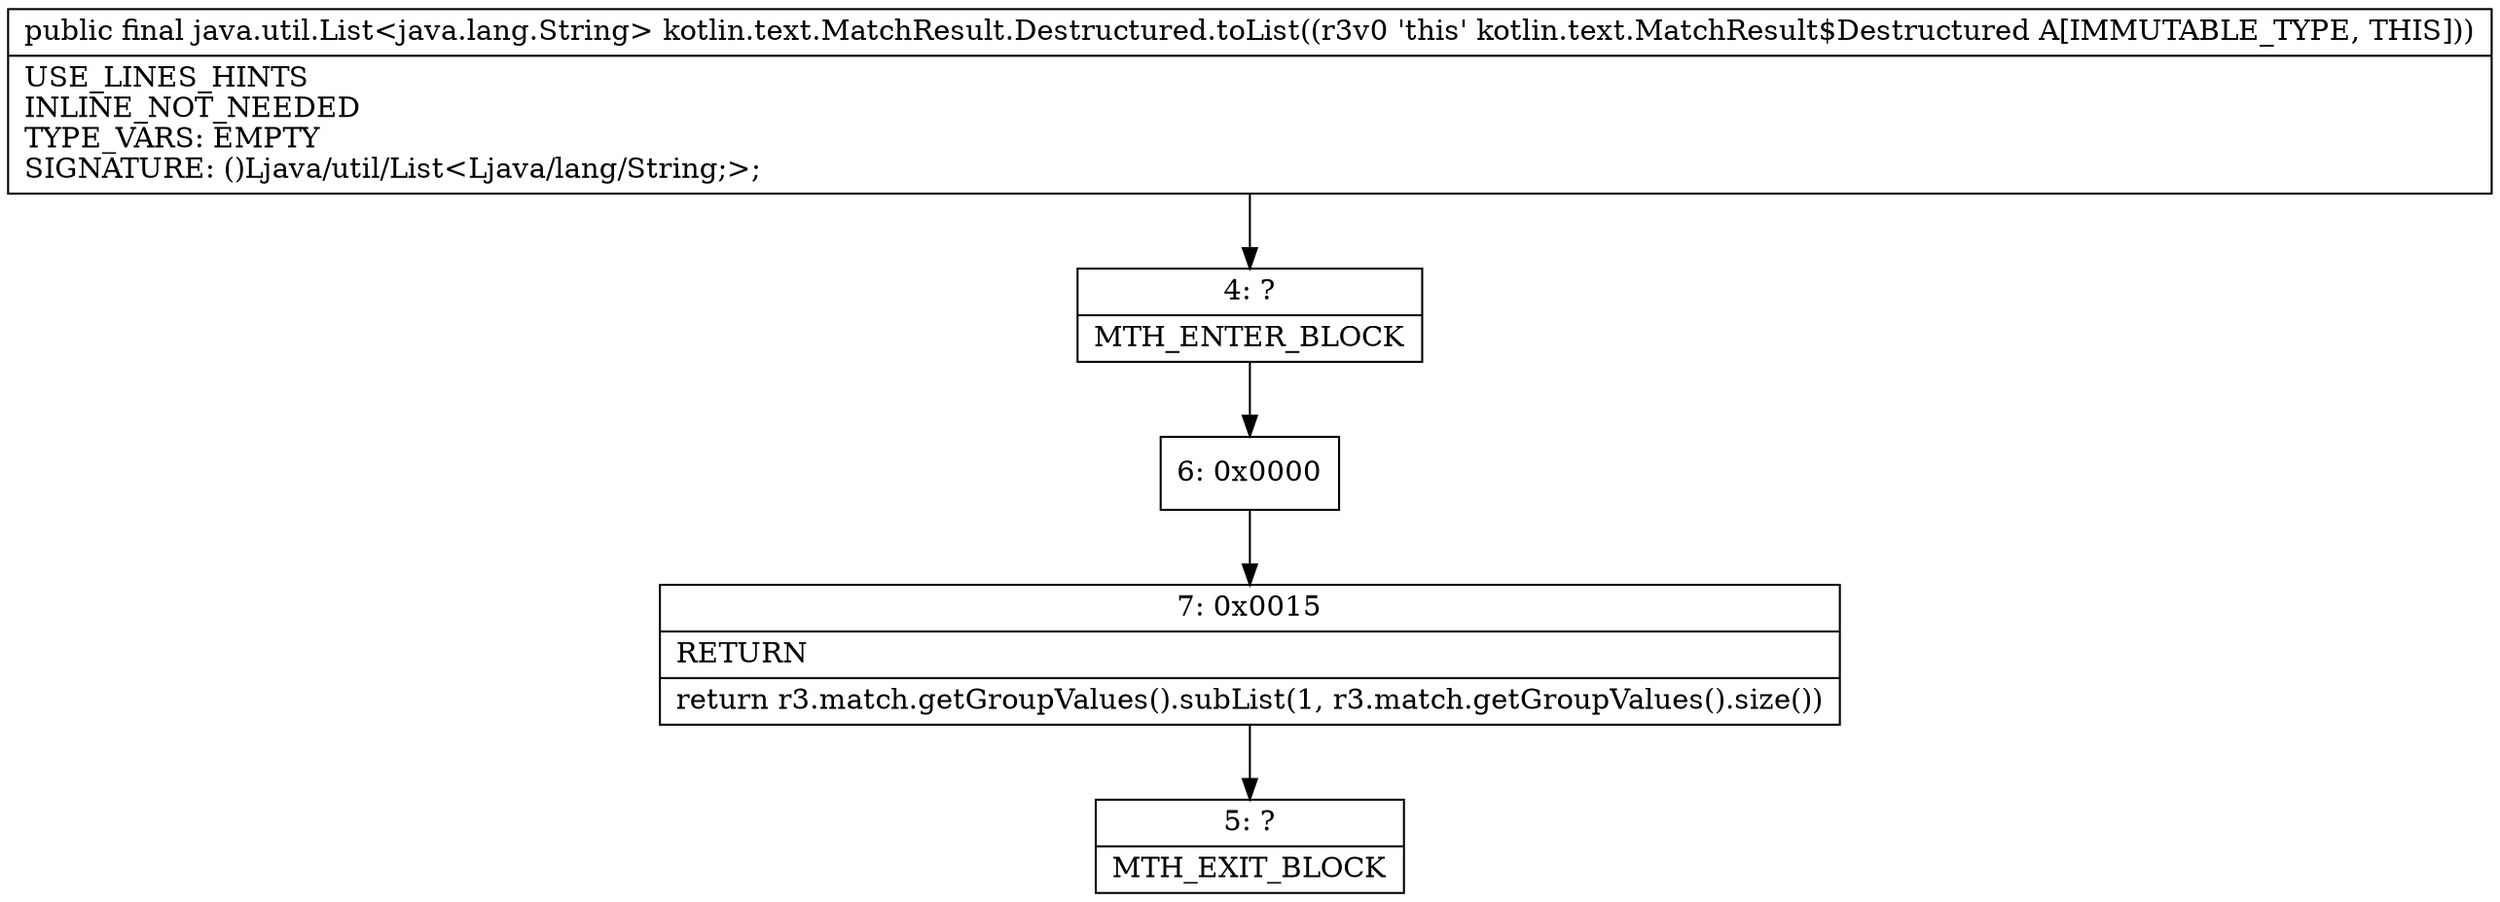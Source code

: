 digraph "CFG forkotlin.text.MatchResult.Destructured.toList()Ljava\/util\/List;" {
Node_4 [shape=record,label="{4\:\ ?|MTH_ENTER_BLOCK\l}"];
Node_6 [shape=record,label="{6\:\ 0x0000}"];
Node_7 [shape=record,label="{7\:\ 0x0015|RETURN\l|return r3.match.getGroupValues().subList(1, r3.match.getGroupValues().size())\l}"];
Node_5 [shape=record,label="{5\:\ ?|MTH_EXIT_BLOCK\l}"];
MethodNode[shape=record,label="{public final java.util.List\<java.lang.String\> kotlin.text.MatchResult.Destructured.toList((r3v0 'this' kotlin.text.MatchResult$Destructured A[IMMUTABLE_TYPE, THIS]))  | USE_LINES_HINTS\lINLINE_NOT_NEEDED\lTYPE_VARS: EMPTY\lSIGNATURE: ()Ljava\/util\/List\<Ljava\/lang\/String;\>;\l}"];
MethodNode -> Node_4;Node_4 -> Node_6;
Node_6 -> Node_7;
Node_7 -> Node_5;
}

